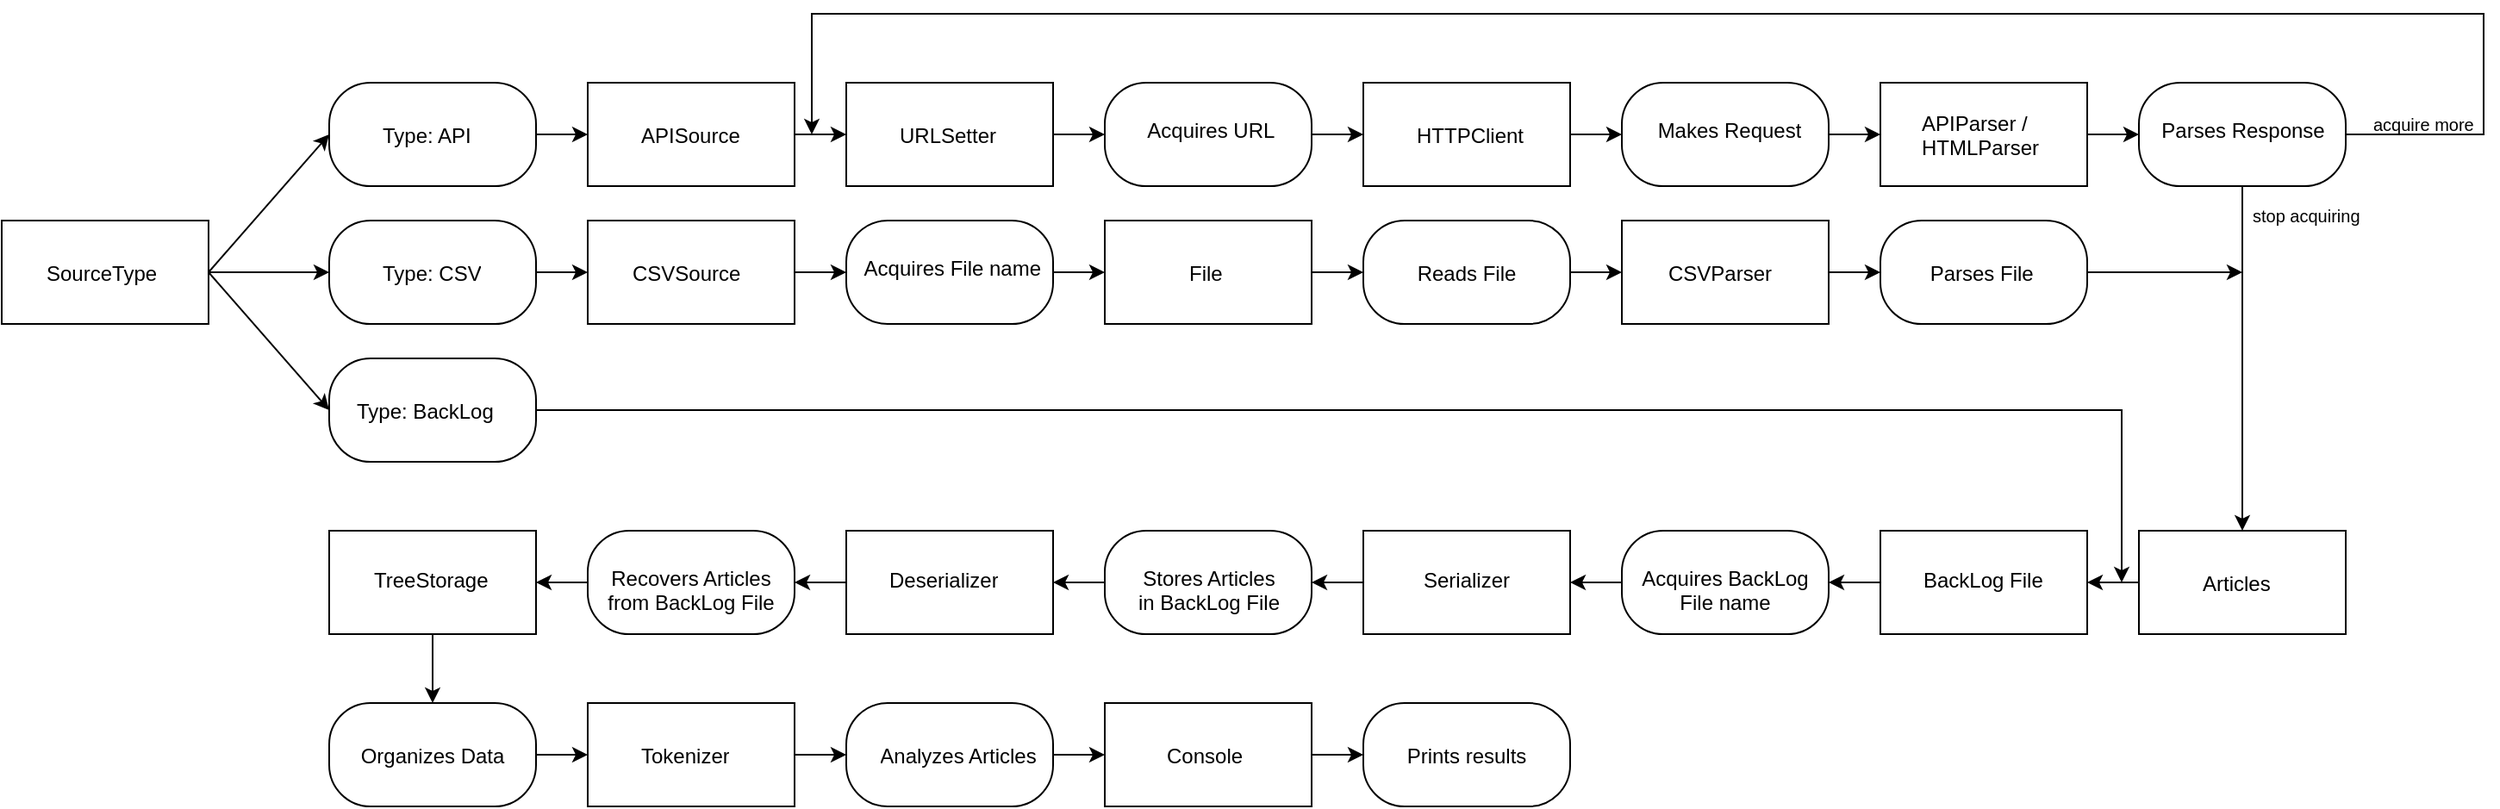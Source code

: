<mxfile version="21.2.8" type="device">
  <diagram name="Page-1" id="Ke4Bmy3Drvv32NOykyBG">
    <mxGraphModel dx="1434" dy="891" grid="1" gridSize="10" guides="1" tooltips="1" connect="1" arrows="1" fold="1" page="1" pageScale="1" pageWidth="827" pageHeight="1169" math="0" shadow="0">
      <root>
        <mxCell id="0" />
        <mxCell id="1" parent="0" />
        <mxCell id="V7kuafl9VJ6zE2ixLc0u-10" value="" style="group" parent="1" vertex="1" connectable="0">
          <mxGeometry x="40" y="160" width="120" height="60" as="geometry" />
        </mxCell>
        <mxCell id="V7kuafl9VJ6zE2ixLc0u-11" value="" style="rounded=0;whiteSpace=wrap;html=1;" parent="V7kuafl9VJ6zE2ixLc0u-10" vertex="1">
          <mxGeometry width="120" height="60" as="geometry" />
        </mxCell>
        <mxCell id="V7kuafl9VJ6zE2ixLc0u-12" value="SourceType" style="text;strokeColor=none;fillColor=none;align=left;verticalAlign=top;spacingLeft=4;spacingRight=4;overflow=hidden;rotatable=0;points=[[0,0.5],[1,0.5]];portConstraint=eastwest;whiteSpace=wrap;html=1;" parent="V7kuafl9VJ6zE2ixLc0u-10" vertex="1">
          <mxGeometry x="20" y="17" width="80" height="26" as="geometry" />
        </mxCell>
        <mxCell id="V7kuafl9VJ6zE2ixLc0u-13" value="" style="group" parent="1" vertex="1" connectable="0">
          <mxGeometry x="230" y="240" width="120" height="60" as="geometry" />
        </mxCell>
        <mxCell id="V7kuafl9VJ6zE2ixLc0u-14" value="" style="rounded=1;whiteSpace=wrap;html=1;arcSize=40;absoluteArcSize=0;" parent="V7kuafl9VJ6zE2ixLc0u-13" vertex="1">
          <mxGeometry width="120" height="60" as="geometry" />
        </mxCell>
        <mxCell id="V7kuafl9VJ6zE2ixLc0u-15" value="Type: BackLog" style="text;strokeColor=none;fillColor=none;align=left;verticalAlign=top;spacingLeft=4;spacingRight=4;overflow=hidden;rotatable=0;points=[[0,0.5],[1,0.5]];portConstraint=eastwest;whiteSpace=wrap;html=1;" parent="V7kuafl9VJ6zE2ixLc0u-13" vertex="1">
          <mxGeometry x="10" y="17" width="100" height="33" as="geometry" />
        </mxCell>
        <mxCell id="V7kuafl9VJ6zE2ixLc0u-16" value="" style="group" parent="1" vertex="1" connectable="0">
          <mxGeometry x="230" y="160" width="120" height="60" as="geometry" />
        </mxCell>
        <mxCell id="V7kuafl9VJ6zE2ixLc0u-17" value="" style="rounded=1;whiteSpace=wrap;html=1;arcSize=40;absoluteArcSize=0;" parent="V7kuafl9VJ6zE2ixLc0u-16" vertex="1">
          <mxGeometry width="120" height="60" as="geometry" />
        </mxCell>
        <mxCell id="V7kuafl9VJ6zE2ixLc0u-18" value="Type: CSV" style="text;strokeColor=none;fillColor=none;align=left;verticalAlign=top;spacingLeft=4;spacingRight=4;overflow=hidden;rotatable=0;points=[[0,0.5],[1,0.5]];portConstraint=eastwest;whiteSpace=wrap;html=1;" parent="V7kuafl9VJ6zE2ixLc0u-16" vertex="1">
          <mxGeometry x="25" y="17" width="70" height="26" as="geometry" />
        </mxCell>
        <mxCell id="V7kuafl9VJ6zE2ixLc0u-19" value="" style="group" parent="1" vertex="1" connectable="0">
          <mxGeometry x="230" y="80" width="120" height="60" as="geometry" />
        </mxCell>
        <mxCell id="V7kuafl9VJ6zE2ixLc0u-20" value="" style="rounded=1;whiteSpace=wrap;html=1;arcSize=40;absoluteArcSize=0;" parent="V7kuafl9VJ6zE2ixLc0u-19" vertex="1">
          <mxGeometry width="120" height="60" as="geometry" />
        </mxCell>
        <mxCell id="V7kuafl9VJ6zE2ixLc0u-21" value="Type: API" style="text;strokeColor=none;fillColor=none;align=left;verticalAlign=top;spacingLeft=4;spacingRight=4;overflow=hidden;rotatable=0;points=[[0,0.5],[1,0.5]];portConstraint=eastwest;whiteSpace=wrap;html=1;" parent="V7kuafl9VJ6zE2ixLc0u-19" vertex="1">
          <mxGeometry x="25" y="17" width="70" height="26" as="geometry" />
        </mxCell>
        <mxCell id="V7kuafl9VJ6zE2ixLc0u-22" value="" style="endArrow=classic;html=1;rounded=0;exitX=1;exitY=0.5;exitDx=0;exitDy=0;entryX=0;entryY=0.5;entryDx=0;entryDy=0;" parent="1" source="V7kuafl9VJ6zE2ixLc0u-11" target="V7kuafl9VJ6zE2ixLc0u-20" edge="1">
          <mxGeometry width="50" height="50" relative="1" as="geometry">
            <mxPoint x="390" y="160" as="sourcePoint" />
            <mxPoint x="440" y="110" as="targetPoint" />
          </mxGeometry>
        </mxCell>
        <mxCell id="V7kuafl9VJ6zE2ixLc0u-23" value="" style="endArrow=classic;html=1;rounded=0;exitX=1;exitY=0.5;exitDx=0;exitDy=0;entryX=0;entryY=0.5;entryDx=0;entryDy=0;" parent="1" source="V7kuafl9VJ6zE2ixLc0u-11" target="V7kuafl9VJ6zE2ixLc0u-17" edge="1">
          <mxGeometry width="50" height="50" relative="1" as="geometry">
            <mxPoint x="170" y="200" as="sourcePoint" />
            <mxPoint x="240" y="120" as="targetPoint" />
          </mxGeometry>
        </mxCell>
        <mxCell id="V7kuafl9VJ6zE2ixLc0u-24" value="" style="endArrow=classic;html=1;rounded=0;exitX=1;exitY=0.5;exitDx=0;exitDy=0;entryX=0;entryY=0.5;entryDx=0;entryDy=0;" parent="1" source="V7kuafl9VJ6zE2ixLc0u-11" target="V7kuafl9VJ6zE2ixLc0u-14" edge="1">
          <mxGeometry width="50" height="50" relative="1" as="geometry">
            <mxPoint x="180" y="210" as="sourcePoint" />
            <mxPoint x="250" y="130" as="targetPoint" />
          </mxGeometry>
        </mxCell>
        <mxCell id="V7kuafl9VJ6zE2ixLc0u-26" value="" style="group" parent="1" vertex="1" connectable="0">
          <mxGeometry x="380" y="160" width="120" height="60" as="geometry" />
        </mxCell>
        <mxCell id="V7kuafl9VJ6zE2ixLc0u-27" value="" style="rounded=0;whiteSpace=wrap;html=1;" parent="V7kuafl9VJ6zE2ixLc0u-26" vertex="1">
          <mxGeometry width="120" height="60" as="geometry" />
        </mxCell>
        <mxCell id="V7kuafl9VJ6zE2ixLc0u-28" value="CSVSource" style="text;strokeColor=none;fillColor=none;align=left;verticalAlign=top;spacingLeft=4;spacingRight=4;overflow=hidden;rotatable=0;points=[[0,0.5],[1,0.5]];portConstraint=eastwest;whiteSpace=wrap;html=1;" parent="V7kuafl9VJ6zE2ixLc0u-26" vertex="1">
          <mxGeometry x="20" y="17" width="80" height="26" as="geometry" />
        </mxCell>
        <mxCell id="V7kuafl9VJ6zE2ixLc0u-29" value="" style="endArrow=classic;html=1;rounded=0;exitX=1;exitY=0.5;exitDx=0;exitDy=0;entryX=0;entryY=0.5;entryDx=0;entryDy=0;" parent="1" source="V7kuafl9VJ6zE2ixLc0u-17" target="V7kuafl9VJ6zE2ixLc0u-27" edge="1">
          <mxGeometry width="50" height="50" relative="1" as="geometry">
            <mxPoint x="360" y="189.63" as="sourcePoint" />
            <mxPoint x="430" y="189.63" as="targetPoint" />
          </mxGeometry>
        </mxCell>
        <mxCell id="V7kuafl9VJ6zE2ixLc0u-30" value="" style="group" parent="1" vertex="1" connectable="0">
          <mxGeometry x="530" y="160" width="130" height="60" as="geometry" />
        </mxCell>
        <mxCell id="V7kuafl9VJ6zE2ixLc0u-31" value="" style="rounded=1;whiteSpace=wrap;html=1;arcSize=40;absoluteArcSize=0;" parent="V7kuafl9VJ6zE2ixLc0u-30" vertex="1">
          <mxGeometry width="120" height="60" as="geometry" />
        </mxCell>
        <mxCell id="V7kuafl9VJ6zE2ixLc0u-32" value="&amp;nbsp;Acquires File name" style="text;strokeColor=none;fillColor=none;align=center;verticalAlign=top;spacingLeft=4;spacingRight=4;overflow=hidden;rotatable=0;points=[[0,0.5],[1,0.5]];portConstraint=eastwest;whiteSpace=wrap;html=1;" parent="V7kuafl9VJ6zE2ixLc0u-30" vertex="1">
          <mxGeometry y="13.5" width="120" height="33" as="geometry" />
        </mxCell>
        <mxCell id="V7kuafl9VJ6zE2ixLc0u-33" value="" style="endArrow=classic;html=1;rounded=0;entryX=0;entryY=0.5;entryDx=0;entryDy=0;exitX=1;exitY=0.5;exitDx=0;exitDy=0;" parent="1" source="V7kuafl9VJ6zE2ixLc0u-27" target="V7kuafl9VJ6zE2ixLc0u-31" edge="1">
          <mxGeometry width="50" height="50" relative="1" as="geometry">
            <mxPoint x="506" y="200" as="sourcePoint" />
            <mxPoint x="526" y="190" as="targetPoint" />
          </mxGeometry>
        </mxCell>
        <mxCell id="V7kuafl9VJ6zE2ixLc0u-34" value="" style="group" parent="1" vertex="1" connectable="0">
          <mxGeometry x="830" y="160" width="130" height="60" as="geometry" />
        </mxCell>
        <mxCell id="V7kuafl9VJ6zE2ixLc0u-35" value="" style="rounded=1;whiteSpace=wrap;html=1;arcSize=40;absoluteArcSize=0;" parent="V7kuafl9VJ6zE2ixLc0u-34" vertex="1">
          <mxGeometry width="120" height="60" as="geometry" />
        </mxCell>
        <mxCell id="V7kuafl9VJ6zE2ixLc0u-36" value="Reads File" style="text;strokeColor=none;fillColor=none;align=center;verticalAlign=top;spacingLeft=4;spacingRight=4;overflow=hidden;rotatable=0;points=[[0,0.5],[1,0.5]];portConstraint=eastwest;whiteSpace=wrap;html=1;" parent="V7kuafl9VJ6zE2ixLc0u-34" vertex="1">
          <mxGeometry x="25" y="16.75" width="70" height="26.5" as="geometry" />
        </mxCell>
        <mxCell id="V7kuafl9VJ6zE2ixLc0u-37" value="" style="endArrow=classic;html=1;rounded=0;entryX=0;entryY=0.5;entryDx=0;entryDy=0;exitX=1;exitY=0.5;exitDx=0;exitDy=0;" parent="1" source="V7kuafl9VJ6zE2ixLc0u-39" target="V7kuafl9VJ6zE2ixLc0u-35" edge="1">
          <mxGeometry width="50" height="50" relative="1" as="geometry">
            <mxPoint x="790" y="200" as="sourcePoint" />
            <mxPoint x="706" y="190" as="targetPoint" />
          </mxGeometry>
        </mxCell>
        <mxCell id="V7kuafl9VJ6zE2ixLc0u-38" value="" style="group" parent="1" vertex="1" connectable="0">
          <mxGeometry x="680" y="160" width="120" height="60" as="geometry" />
        </mxCell>
        <mxCell id="V7kuafl9VJ6zE2ixLc0u-39" value="" style="rounded=0;whiteSpace=wrap;html=1;" parent="V7kuafl9VJ6zE2ixLc0u-38" vertex="1">
          <mxGeometry width="120" height="60" as="geometry" />
        </mxCell>
        <mxCell id="V7kuafl9VJ6zE2ixLc0u-40" value="File" style="text;strokeColor=none;fillColor=none;align=left;verticalAlign=top;spacingLeft=4;spacingRight=4;overflow=hidden;rotatable=0;points=[[0,0.5],[1,0.5]];portConstraint=eastwest;whiteSpace=wrap;html=1;" parent="V7kuafl9VJ6zE2ixLc0u-38" vertex="1">
          <mxGeometry x="42.5" y="17" width="35" height="26" as="geometry" />
        </mxCell>
        <mxCell id="V7kuafl9VJ6zE2ixLc0u-41" value="" style="endArrow=classic;html=1;rounded=0;entryX=0;entryY=0.5;entryDx=0;entryDy=0;exitX=1;exitY=0.5;exitDx=0;exitDy=0;" parent="1" source="V7kuafl9VJ6zE2ixLc0u-32" target="V7kuafl9VJ6zE2ixLc0u-39" edge="1">
          <mxGeometry width="50" height="50" relative="1" as="geometry">
            <mxPoint x="646" y="200" as="sourcePoint" />
            <mxPoint x="696" y="189.63" as="targetPoint" />
          </mxGeometry>
        </mxCell>
        <mxCell id="V7kuafl9VJ6zE2ixLc0u-42" value="" style="group" parent="1" vertex="1" connectable="0">
          <mxGeometry x="380" y="80" width="120" height="60" as="geometry" />
        </mxCell>
        <mxCell id="V7kuafl9VJ6zE2ixLc0u-43" value="" style="rounded=0;whiteSpace=wrap;html=1;" parent="V7kuafl9VJ6zE2ixLc0u-42" vertex="1">
          <mxGeometry width="120" height="60" as="geometry" />
        </mxCell>
        <mxCell id="V7kuafl9VJ6zE2ixLc0u-44" value="APISource" style="text;strokeColor=none;fillColor=none;align=left;verticalAlign=top;spacingLeft=4;spacingRight=4;overflow=hidden;rotatable=0;points=[[0,0.5],[1,0.5]];portConstraint=eastwest;whiteSpace=wrap;html=1;" parent="V7kuafl9VJ6zE2ixLc0u-42" vertex="1">
          <mxGeometry x="25" y="17" width="70" height="26" as="geometry" />
        </mxCell>
        <mxCell id="V7kuafl9VJ6zE2ixLc0u-45" value="" style="endArrow=classic;html=1;rounded=0;entryX=0;entryY=0.5;entryDx=0;entryDy=0;exitX=1;exitY=0.5;exitDx=0;exitDy=0;" parent="1" source="V7kuafl9VJ6zE2ixLc0u-20" target="V7kuafl9VJ6zE2ixLc0u-43" edge="1">
          <mxGeometry width="50" height="50" relative="1" as="geometry">
            <mxPoint x="360" y="110" as="sourcePoint" />
            <mxPoint x="430" y="109.63" as="targetPoint" />
          </mxGeometry>
        </mxCell>
        <mxCell id="V7kuafl9VJ6zE2ixLc0u-46" value="" style="group" parent="1" vertex="1" connectable="0">
          <mxGeometry x="1280" y="340" width="120" height="60" as="geometry" />
        </mxCell>
        <mxCell id="V7kuafl9VJ6zE2ixLc0u-47" value="" style="rounded=0;whiteSpace=wrap;html=1;" parent="V7kuafl9VJ6zE2ixLc0u-46" vertex="1">
          <mxGeometry width="120" height="60" as="geometry" />
        </mxCell>
        <mxCell id="V7kuafl9VJ6zE2ixLc0u-48" value="Articles" style="text;strokeColor=none;fillColor=none;align=left;verticalAlign=top;spacingLeft=4;spacingRight=4;overflow=hidden;rotatable=0;points=[[0,0.5],[1,0.5]];portConstraint=eastwest;whiteSpace=wrap;html=1;" parent="V7kuafl9VJ6zE2ixLc0u-46" vertex="1">
          <mxGeometry x="31.25" y="17" width="57.5" height="26" as="geometry" />
        </mxCell>
        <mxCell id="V7kuafl9VJ6zE2ixLc0u-49" value="" style="endArrow=classic;html=1;rounded=0;exitX=1;exitY=0.5;exitDx=0;exitDy=0;" parent="1" source="V7kuafl9VJ6zE2ixLc0u-55" edge="1">
          <mxGeometry width="50" height="50" relative="1" as="geometry">
            <mxPoint x="1260" y="200" as="sourcePoint" />
            <mxPoint x="1340" y="190" as="targetPoint" />
          </mxGeometry>
        </mxCell>
        <mxCell id="V7kuafl9VJ6zE2ixLc0u-50" value="" style="group" parent="1" vertex="1" connectable="0">
          <mxGeometry x="980" y="160" width="120" height="60" as="geometry" />
        </mxCell>
        <mxCell id="V7kuafl9VJ6zE2ixLc0u-51" value="" style="rounded=0;whiteSpace=wrap;html=1;" parent="V7kuafl9VJ6zE2ixLc0u-50" vertex="1">
          <mxGeometry width="120" height="60" as="geometry" />
        </mxCell>
        <mxCell id="V7kuafl9VJ6zE2ixLc0u-52" value="CSVParser" style="text;strokeColor=none;fillColor=none;align=left;verticalAlign=top;spacingLeft=4;spacingRight=4;overflow=hidden;rotatable=0;points=[[0,0.5],[1,0.5]];portConstraint=eastwest;whiteSpace=wrap;html=1;" parent="V7kuafl9VJ6zE2ixLc0u-50" vertex="1">
          <mxGeometry x="20.63" y="17" width="78.75" height="26" as="geometry" />
        </mxCell>
        <mxCell id="V7kuafl9VJ6zE2ixLc0u-53" value="" style="endArrow=classic;html=1;rounded=0;entryX=0;entryY=0.5;entryDx=0;entryDy=0;exitX=1;exitY=0.5;exitDx=0;exitDy=0;" parent="1" source="V7kuafl9VJ6zE2ixLc0u-35" target="V7kuafl9VJ6zE2ixLc0u-51" edge="1">
          <mxGeometry width="50" height="50" relative="1" as="geometry">
            <mxPoint x="1110" y="190" as="sourcePoint" />
            <mxPoint x="1150" y="189.63" as="targetPoint" />
            <Array as="points" />
          </mxGeometry>
        </mxCell>
        <mxCell id="V7kuafl9VJ6zE2ixLc0u-55" value="" style="rounded=1;whiteSpace=wrap;html=1;arcSize=40;absoluteArcSize=0;" parent="1" vertex="1">
          <mxGeometry x="1130" y="160" width="120" height="60" as="geometry" />
        </mxCell>
        <mxCell id="V7kuafl9VJ6zE2ixLc0u-56" value="Parses File&amp;nbsp;" style="text;strokeColor=none;fillColor=none;align=center;verticalAlign=top;spacingLeft=4;spacingRight=4;overflow=hidden;rotatable=0;points=[[0,0.5],[1,0.5]];portConstraint=eastwest;whiteSpace=wrap;html=1;" parent="1" vertex="1">
          <mxGeometry x="1149.5" y="176.75" width="81" height="26.5" as="geometry" />
        </mxCell>
        <mxCell id="V7kuafl9VJ6zE2ixLc0u-57" value="" style="endArrow=classic;html=1;rounded=0;entryX=0;entryY=0.5;entryDx=0;entryDy=0;exitX=1;exitY=0.5;exitDx=0;exitDy=0;" parent="1" source="V7kuafl9VJ6zE2ixLc0u-51" target="V7kuafl9VJ6zE2ixLc0u-55" edge="1">
          <mxGeometry width="50" height="50" relative="1" as="geometry">
            <mxPoint x="1260" y="200" as="sourcePoint" />
            <mxPoint x="1160" y="190" as="targetPoint" />
          </mxGeometry>
        </mxCell>
        <mxCell id="V7kuafl9VJ6zE2ixLc0u-61" value="" style="group" parent="1" vertex="1" connectable="0">
          <mxGeometry x="530" y="80" width="120" height="60" as="geometry" />
        </mxCell>
        <mxCell id="V7kuafl9VJ6zE2ixLc0u-62" value="" style="rounded=0;whiteSpace=wrap;html=1;" parent="V7kuafl9VJ6zE2ixLc0u-61" vertex="1">
          <mxGeometry width="120" height="60" as="geometry" />
        </mxCell>
        <mxCell id="V7kuafl9VJ6zE2ixLc0u-63" value="URLSetter" style="text;strokeColor=none;fillColor=none;align=left;verticalAlign=top;spacingLeft=4;spacingRight=4;overflow=hidden;rotatable=0;points=[[0,0.5],[1,0.5]];portConstraint=eastwest;whiteSpace=wrap;html=1;" parent="V7kuafl9VJ6zE2ixLc0u-61" vertex="1">
          <mxGeometry x="25" y="17" width="70" height="26" as="geometry" />
        </mxCell>
        <mxCell id="V7kuafl9VJ6zE2ixLc0u-64" value="" style="endArrow=classic;html=1;rounded=0;entryX=0;entryY=0.5;entryDx=0;entryDy=0;exitX=1;exitY=0.5;exitDx=0;exitDy=0;" parent="1" source="V7kuafl9VJ6zE2ixLc0u-43" target="V7kuafl9VJ6zE2ixLc0u-62" edge="1">
          <mxGeometry width="50" height="50" relative="1" as="geometry">
            <mxPoint x="510" y="110" as="sourcePoint" />
            <mxPoint x="550" y="109.63" as="targetPoint" />
          </mxGeometry>
        </mxCell>
        <mxCell id="V7kuafl9VJ6zE2ixLc0u-65" value="" style="group" parent="1" vertex="1" connectable="0">
          <mxGeometry x="680" y="80" width="130" height="60" as="geometry" />
        </mxCell>
        <mxCell id="V7kuafl9VJ6zE2ixLc0u-66" value="" style="rounded=1;whiteSpace=wrap;html=1;arcSize=40;absoluteArcSize=0;" parent="V7kuafl9VJ6zE2ixLc0u-65" vertex="1">
          <mxGeometry width="120" height="60" as="geometry" />
        </mxCell>
        <mxCell id="V7kuafl9VJ6zE2ixLc0u-67" value="&amp;nbsp;Acquires URL" style="text;strokeColor=none;fillColor=none;align=center;verticalAlign=top;spacingLeft=4;spacingRight=4;overflow=hidden;rotatable=0;points=[[0,0.5],[1,0.5]];portConstraint=eastwest;whiteSpace=wrap;html=1;" parent="V7kuafl9VJ6zE2ixLc0u-65" vertex="1">
          <mxGeometry x="15" y="13.5" width="90" height="33" as="geometry" />
        </mxCell>
        <mxCell id="V7kuafl9VJ6zE2ixLc0u-68" value="" style="endArrow=classic;html=1;rounded=0;entryX=0;entryY=0.5;entryDx=0;entryDy=0;exitX=1;exitY=0.5;exitDx=0;exitDy=0;" parent="1" source="V7kuafl9VJ6zE2ixLc0u-62" target="V7kuafl9VJ6zE2ixLc0u-66" edge="1">
          <mxGeometry width="50" height="50" relative="1" as="geometry">
            <mxPoint x="650" y="100" as="sourcePoint" />
            <mxPoint x="666" y="110" as="targetPoint" />
          </mxGeometry>
        </mxCell>
        <mxCell id="V7kuafl9VJ6zE2ixLc0u-73" value="" style="group" parent="1" vertex="1" connectable="0">
          <mxGeometry x="830" y="80" width="120" height="60" as="geometry" />
        </mxCell>
        <mxCell id="V7kuafl9VJ6zE2ixLc0u-74" value="" style="rounded=0;whiteSpace=wrap;html=1;" parent="V7kuafl9VJ6zE2ixLc0u-73" vertex="1">
          <mxGeometry width="120" height="60" as="geometry" />
        </mxCell>
        <mxCell id="V7kuafl9VJ6zE2ixLc0u-75" value="HTTPClient" style="text;strokeColor=none;fillColor=none;align=left;verticalAlign=top;spacingLeft=4;spacingRight=4;overflow=hidden;rotatable=0;points=[[0,0.5],[1,0.5]];portConstraint=eastwest;whiteSpace=wrap;html=1;" parent="V7kuafl9VJ6zE2ixLc0u-73" vertex="1">
          <mxGeometry x="25" y="17" width="75" height="26" as="geometry" />
        </mxCell>
        <mxCell id="V7kuafl9VJ6zE2ixLc0u-76" value="" style="endArrow=classic;html=1;rounded=0;entryX=0;entryY=0.5;entryDx=0;entryDy=0;exitX=1;exitY=0.5;exitDx=0;exitDy=0;" parent="1" source="V7kuafl9VJ6zE2ixLc0u-66" target="V7kuafl9VJ6zE2ixLc0u-74" edge="1">
          <mxGeometry width="50" height="50" relative="1" as="geometry">
            <mxPoint x="800" y="110" as="sourcePoint" />
            <mxPoint x="850" y="109.63" as="targetPoint" />
          </mxGeometry>
        </mxCell>
        <mxCell id="V7kuafl9VJ6zE2ixLc0u-77" value="" style="group" parent="1" vertex="1" connectable="0">
          <mxGeometry x="980" y="80" width="130" height="60" as="geometry" />
        </mxCell>
        <mxCell id="V7kuafl9VJ6zE2ixLc0u-78" value="" style="rounded=1;whiteSpace=wrap;html=1;arcSize=40;absoluteArcSize=0;" parent="V7kuafl9VJ6zE2ixLc0u-77" vertex="1">
          <mxGeometry width="120" height="60" as="geometry" />
        </mxCell>
        <mxCell id="V7kuafl9VJ6zE2ixLc0u-79" value="Makes Request" style="text;strokeColor=none;fillColor=none;align=center;verticalAlign=top;spacingLeft=4;spacingRight=4;overflow=hidden;rotatable=0;points=[[0,0.5],[1,0.5]];portConstraint=eastwest;whiteSpace=wrap;html=1;" parent="V7kuafl9VJ6zE2ixLc0u-77" vertex="1">
          <mxGeometry x="15" y="13.5" width="95" height="33" as="geometry" />
        </mxCell>
        <mxCell id="V7kuafl9VJ6zE2ixLc0u-80" value="" style="endArrow=classic;html=1;rounded=0;entryX=0;entryY=0.5;entryDx=0;entryDy=0;exitX=1;exitY=0.5;exitDx=0;exitDy=0;" parent="1" source="V7kuafl9VJ6zE2ixLc0u-74" target="V7kuafl9VJ6zE2ixLc0u-78" edge="1">
          <mxGeometry width="50" height="50" relative="1" as="geometry">
            <mxPoint x="960" y="100" as="sourcePoint" />
            <mxPoint x="976" y="110" as="targetPoint" />
          </mxGeometry>
        </mxCell>
        <mxCell id="V7kuafl9VJ6zE2ixLc0u-81" value="" style="group" parent="1" vertex="1" connectable="0">
          <mxGeometry x="1130" y="80" width="120" height="60" as="geometry" />
        </mxCell>
        <mxCell id="V7kuafl9VJ6zE2ixLc0u-82" value="" style="rounded=0;whiteSpace=wrap;html=1;" parent="V7kuafl9VJ6zE2ixLc0u-81" vertex="1">
          <mxGeometry width="120" height="60" as="geometry" />
        </mxCell>
        <mxCell id="V7kuafl9VJ6zE2ixLc0u-83" value="APIParser /&lt;br&gt;HTMLParser" style="text;strokeColor=none;fillColor=none;align=left;verticalAlign=top;spacingLeft=4;spacingRight=4;overflow=hidden;rotatable=0;points=[[0,0.5],[1,0.5]];portConstraint=eastwest;whiteSpace=wrap;html=1;" parent="V7kuafl9VJ6zE2ixLc0u-81" vertex="1">
          <mxGeometry x="17.5" y="10" width="85" height="40" as="geometry" />
        </mxCell>
        <mxCell id="V7kuafl9VJ6zE2ixLc0u-84" value="" style="endArrow=classic;html=1;rounded=0;entryX=0;entryY=0.5;entryDx=0;entryDy=0;exitX=1;exitY=0.5;exitDx=0;exitDy=0;" parent="1" source="V7kuafl9VJ6zE2ixLc0u-78" target="V7kuafl9VJ6zE2ixLc0u-82" edge="1">
          <mxGeometry width="50" height="50" relative="1" as="geometry">
            <mxPoint x="1110" y="110" as="sourcePoint" />
            <mxPoint x="1160" y="109.63" as="targetPoint" />
          </mxGeometry>
        </mxCell>
        <mxCell id="V7kuafl9VJ6zE2ixLc0u-85" value="" style="group" parent="1" vertex="1" connectable="0">
          <mxGeometry x="1280" y="80" width="130" height="60" as="geometry" />
        </mxCell>
        <mxCell id="V7kuafl9VJ6zE2ixLc0u-86" value="" style="rounded=1;whiteSpace=wrap;html=1;arcSize=40;absoluteArcSize=0;" parent="V7kuafl9VJ6zE2ixLc0u-85" vertex="1">
          <mxGeometry width="120" height="60" as="geometry" />
        </mxCell>
        <mxCell id="V7kuafl9VJ6zE2ixLc0u-87" value="Parses Response" style="text;strokeColor=none;fillColor=none;align=center;verticalAlign=top;spacingLeft=4;spacingRight=4;overflow=hidden;rotatable=0;points=[[0,0.5],[1,0.5]];portConstraint=eastwest;whiteSpace=wrap;html=1;" parent="V7kuafl9VJ6zE2ixLc0u-85" vertex="1">
          <mxGeometry x="3.75" y="13.5" width="112.5" height="33" as="geometry" />
        </mxCell>
        <mxCell id="V7kuafl9VJ6zE2ixLc0u-88" value="" style="endArrow=classic;html=1;rounded=0;entryX=0;entryY=0.5;entryDx=0;entryDy=0;exitX=1;exitY=0.5;exitDx=0;exitDy=0;" parent="1" source="V7kuafl9VJ6zE2ixLc0u-82" target="V7kuafl9VJ6zE2ixLc0u-86" edge="1">
          <mxGeometry width="50" height="50" relative="1" as="geometry">
            <mxPoint x="1270" y="100" as="sourcePoint" />
            <mxPoint x="1286" y="110" as="targetPoint" />
          </mxGeometry>
        </mxCell>
        <mxCell id="V7kuafl9VJ6zE2ixLc0u-90" value="" style="endArrow=classic;html=1;rounded=0;entryX=0.5;entryY=0;entryDx=0;entryDy=0;exitX=0.5;exitY=1;exitDx=0;exitDy=0;" parent="1" source="V7kuafl9VJ6zE2ixLc0u-86" target="V7kuafl9VJ6zE2ixLc0u-47" edge="1">
          <mxGeometry width="50" height="50" relative="1" as="geometry">
            <mxPoint x="1260" y="120" as="sourcePoint" />
            <mxPoint x="1290" y="120" as="targetPoint" />
          </mxGeometry>
        </mxCell>
        <mxCell id="V7kuafl9VJ6zE2ixLc0u-95" value="" style="endArrow=classic;html=1;rounded=0;exitX=0;exitY=0.5;exitDx=0;exitDy=0;entryX=1;entryY=0.5;entryDx=0;entryDy=0;" parent="1" source="V7kuafl9VJ6zE2ixLc0u-47" target="V7kuafl9VJ6zE2ixLc0u-109" edge="1">
          <mxGeometry width="50" height="50" relative="1" as="geometry">
            <mxPoint x="1040" y="190" as="sourcePoint" />
            <mxPoint x="1260" y="370" as="targetPoint" />
            <Array as="points" />
          </mxGeometry>
        </mxCell>
        <mxCell id="V7kuafl9VJ6zE2ixLc0u-96" value="" style="endArrow=classic;html=1;rounded=0;" parent="1" edge="1">
          <mxGeometry width="50" height="50" relative="1" as="geometry">
            <mxPoint x="1400" y="110" as="sourcePoint" />
            <mxPoint x="510" y="110" as="targetPoint" />
            <Array as="points">
              <mxPoint x="1480" y="110" />
              <mxPoint x="1480" y="80" />
              <mxPoint x="1480" y="40" />
              <mxPoint x="950" y="40" />
              <mxPoint x="510" y="40" />
            </Array>
          </mxGeometry>
        </mxCell>
        <mxCell id="V7kuafl9VJ6zE2ixLc0u-97" value="&lt;font style=&quot;font-size: 10px;&quot;&gt;acquire more&lt;/font&gt;" style="text;strokeColor=none;fillColor=none;align=left;verticalAlign=top;spacingLeft=4;spacingRight=4;overflow=hidden;rotatable=0;points=[[0,0.5],[1,0.5]];portConstraint=eastwest;whiteSpace=wrap;html=1;" parent="1" vertex="1">
          <mxGeometry x="1410" y="90" width="70" height="30" as="geometry" />
        </mxCell>
        <mxCell id="V7kuafl9VJ6zE2ixLc0u-98" value="&lt;font style=&quot;font-size: 10px;&quot;&gt;stop acquiring&lt;/font&gt;" style="text;strokeColor=none;fillColor=none;align=left;verticalAlign=top;spacingLeft=4;spacingRight=4;overflow=hidden;rotatable=0;points=[[0,0.5],[1,0.5]];portConstraint=eastwest;whiteSpace=wrap;html=1;" parent="1" vertex="1">
          <mxGeometry x="1340" y="142.75" width="75" height="34" as="geometry" />
        </mxCell>
        <mxCell id="V7kuafl9VJ6zE2ixLc0u-99" value="" style="group" parent="1" vertex="1" connectable="0">
          <mxGeometry x="830" y="340" width="120" height="60" as="geometry" />
        </mxCell>
        <mxCell id="V7kuafl9VJ6zE2ixLc0u-100" value="" style="rounded=0;whiteSpace=wrap;html=1;" parent="V7kuafl9VJ6zE2ixLc0u-99" vertex="1">
          <mxGeometry width="120" height="60" as="geometry" />
        </mxCell>
        <mxCell id="V7kuafl9VJ6zE2ixLc0u-101" value="Serializer" style="text;strokeColor=none;fillColor=none;align=left;verticalAlign=top;spacingLeft=4;spacingRight=4;overflow=hidden;rotatable=0;points=[[0,0.5],[1,0.5]];portConstraint=eastwest;whiteSpace=wrap;html=1;" parent="V7kuafl9VJ6zE2ixLc0u-99" vertex="1">
          <mxGeometry x="28.75" y="15" width="62.5" height="30" as="geometry" />
        </mxCell>
        <mxCell id="V7kuafl9VJ6zE2ixLc0u-102" value="" style="rounded=1;whiteSpace=wrap;html=1;arcSize=40;absoluteArcSize=0;" parent="1" vertex="1">
          <mxGeometry x="680" y="340" width="120" height="60" as="geometry" />
        </mxCell>
        <mxCell id="V7kuafl9VJ6zE2ixLc0u-103" value="Stores Articles in BackLog File" style="text;strokeColor=none;fillColor=none;align=center;verticalAlign=top;spacingLeft=4;spacingRight=4;overflow=hidden;rotatable=0;points=[[0,0.5],[1,0.5]];portConstraint=eastwest;whiteSpace=wrap;html=1;" parent="1" vertex="1">
          <mxGeometry x="692.5" y="353.5" width="95" height="33" as="geometry" />
        </mxCell>
        <mxCell id="V7kuafl9VJ6zE2ixLc0u-104" value="" style="endArrow=classic;html=1;rounded=0;entryX=1;entryY=0.5;entryDx=0;entryDy=0;exitX=0;exitY=0.5;exitDx=0;exitDy=0;" parent="1" source="V7kuafl9VJ6zE2ixLc0u-100" target="V7kuafl9VJ6zE2ixLc0u-102" edge="1">
          <mxGeometry width="50" height="50" relative="1" as="geometry">
            <mxPoint x="540" y="370" as="sourcePoint" />
            <mxPoint x="566" y="370" as="targetPoint" />
          </mxGeometry>
        </mxCell>
        <mxCell id="V7kuafl9VJ6zE2ixLc0u-105" value="" style="rounded=1;whiteSpace=wrap;html=1;arcSize=40;absoluteArcSize=0;" parent="1" vertex="1">
          <mxGeometry x="980" y="340" width="120" height="60" as="geometry" />
        </mxCell>
        <mxCell id="V7kuafl9VJ6zE2ixLc0u-106" value="Acquires BackLog File name" style="text;strokeColor=none;fillColor=none;align=center;verticalAlign=top;spacingLeft=4;spacingRight=4;overflow=hidden;rotatable=0;points=[[0,0.5],[1,0.5]];portConstraint=eastwest;whiteSpace=wrap;html=1;" parent="1" vertex="1">
          <mxGeometry x="986.25" y="353.5" width="107.5" height="33" as="geometry" />
        </mxCell>
        <mxCell id="V7kuafl9VJ6zE2ixLc0u-108" value="" style="group" parent="1" vertex="1" connectable="0">
          <mxGeometry x="1130" y="340" width="120" height="60" as="geometry" />
        </mxCell>
        <mxCell id="V7kuafl9VJ6zE2ixLc0u-109" value="" style="rounded=0;whiteSpace=wrap;html=1;" parent="V7kuafl9VJ6zE2ixLc0u-108" vertex="1">
          <mxGeometry width="120" height="60" as="geometry" />
        </mxCell>
        <mxCell id="V7kuafl9VJ6zE2ixLc0u-110" value="BackLog File" style="text;strokeColor=none;fillColor=none;align=left;verticalAlign=top;spacingLeft=4;spacingRight=4;overflow=hidden;rotatable=0;points=[[0,0.5],[1,0.5]];portConstraint=eastwest;whiteSpace=wrap;html=1;" parent="V7kuafl9VJ6zE2ixLc0u-108" vertex="1">
          <mxGeometry x="19.38" y="15" width="81.25" height="30" as="geometry" />
        </mxCell>
        <mxCell id="V7kuafl9VJ6zE2ixLc0u-111" value="" style="endArrow=classic;html=1;rounded=0;exitX=0;exitY=0.5;exitDx=0;exitDy=0;entryX=1;entryY=0.5;entryDx=0;entryDy=0;" parent="1" source="V7kuafl9VJ6zE2ixLc0u-109" target="V7kuafl9VJ6zE2ixLc0u-105" edge="1">
          <mxGeometry width="50" height="50" relative="1" as="geometry">
            <mxPoint x="950" y="370" as="sourcePoint" />
            <mxPoint x="1110" y="370" as="targetPoint" />
          </mxGeometry>
        </mxCell>
        <mxCell id="V7kuafl9VJ6zE2ixLc0u-112" value="" style="endArrow=classic;html=1;rounded=0;exitX=0;exitY=0.5;exitDx=0;exitDy=0;entryX=1;entryY=0.5;entryDx=0;entryDy=0;" parent="1" source="V7kuafl9VJ6zE2ixLc0u-105" target="V7kuafl9VJ6zE2ixLc0u-100" edge="1">
          <mxGeometry width="50" height="50" relative="1" as="geometry">
            <mxPoint x="970" y="369.63" as="sourcePoint" />
            <mxPoint x="960" y="370" as="targetPoint" />
          </mxGeometry>
        </mxCell>
        <mxCell id="V7kuafl9VJ6zE2ixLc0u-113" value="" style="group" parent="1" vertex="1" connectable="0">
          <mxGeometry x="530" y="340" width="120" height="60" as="geometry" />
        </mxCell>
        <mxCell id="V7kuafl9VJ6zE2ixLc0u-114" value="" style="rounded=0;whiteSpace=wrap;html=1;" parent="V7kuafl9VJ6zE2ixLc0u-113" vertex="1">
          <mxGeometry width="120" height="60" as="geometry" />
        </mxCell>
        <mxCell id="V7kuafl9VJ6zE2ixLc0u-115" value="Deserializer" style="text;strokeColor=none;fillColor=none;align=left;verticalAlign=top;spacingLeft=4;spacingRight=4;overflow=hidden;rotatable=0;points=[[0,0.5],[1,0.5]];portConstraint=eastwest;whiteSpace=wrap;html=1;" parent="V7kuafl9VJ6zE2ixLc0u-113" vertex="1">
          <mxGeometry x="19.38" y="15" width="81.25" height="30" as="geometry" />
        </mxCell>
        <mxCell id="V7kuafl9VJ6zE2ixLc0u-116" value="" style="rounded=1;whiteSpace=wrap;html=1;arcSize=40;absoluteArcSize=0;" parent="1" vertex="1">
          <mxGeometry x="380" y="340" width="120" height="60" as="geometry" />
        </mxCell>
        <mxCell id="V7kuafl9VJ6zE2ixLc0u-117" value="Recovers Articles from BackLog File" style="text;strokeColor=none;fillColor=none;align=center;verticalAlign=top;spacingLeft=4;spacingRight=4;overflow=hidden;rotatable=0;points=[[0,0.5],[1,0.5]];portConstraint=eastwest;whiteSpace=wrap;html=1;" parent="1" vertex="1">
          <mxGeometry x="386.25" y="353.5" width="107.5" height="33" as="geometry" />
        </mxCell>
        <mxCell id="V7kuafl9VJ6zE2ixLc0u-118" value="" style="endArrow=classic;html=1;rounded=0;entryX=1;entryY=0.5;entryDx=0;entryDy=0;exitX=0;exitY=0.5;exitDx=0;exitDy=0;" parent="1" source="V7kuafl9VJ6zE2ixLc0u-114" target="V7kuafl9VJ6zE2ixLc0u-116" edge="1">
          <mxGeometry width="50" height="50" relative="1" as="geometry">
            <mxPoint x="240" y="370" as="sourcePoint" />
            <mxPoint x="266" y="370" as="targetPoint" />
          </mxGeometry>
        </mxCell>
        <mxCell id="V7kuafl9VJ6zE2ixLc0u-119" value="" style="endArrow=classic;html=1;rounded=0;entryX=1;entryY=0.5;entryDx=0;entryDy=0;exitX=0;exitY=0.5;exitDx=0;exitDy=0;" parent="1" source="V7kuafl9VJ6zE2ixLc0u-102" target="V7kuafl9VJ6zE2ixLc0u-114" edge="1">
          <mxGeometry width="50" height="50" relative="1" as="geometry">
            <mxPoint x="840" y="380" as="sourcePoint" />
            <mxPoint x="810" y="380" as="targetPoint" />
          </mxGeometry>
        </mxCell>
        <mxCell id="V7kuafl9VJ6zE2ixLc0u-120" value="" style="endArrow=classic;html=1;rounded=0;exitX=1;exitY=0.5;exitDx=0;exitDy=0;" parent="1" source="V7kuafl9VJ6zE2ixLc0u-14" edge="1">
          <mxGeometry width="50" height="50" relative="1" as="geometry">
            <mxPoint x="365" y="269.47" as="sourcePoint" />
            <mxPoint x="1270" y="370" as="targetPoint" />
            <Array as="points">
              <mxPoint x="1270" y="270" />
            </Array>
          </mxGeometry>
        </mxCell>
        <mxCell id="V7kuafl9VJ6zE2ixLc0u-121" value="" style="group" parent="1" vertex="1" connectable="0">
          <mxGeometry x="230" y="340" width="120" height="60" as="geometry" />
        </mxCell>
        <mxCell id="V7kuafl9VJ6zE2ixLc0u-122" value="" style="rounded=0;whiteSpace=wrap;html=1;" parent="V7kuafl9VJ6zE2ixLc0u-121" vertex="1">
          <mxGeometry width="120" height="60" as="geometry" />
        </mxCell>
        <mxCell id="V7kuafl9VJ6zE2ixLc0u-123" value="TreeStorage" style="text;strokeColor=none;fillColor=none;align=left;verticalAlign=top;spacingLeft=4;spacingRight=4;overflow=hidden;rotatable=0;points=[[0,0.5],[1,0.5]];portConstraint=eastwest;whiteSpace=wrap;html=1;" parent="V7kuafl9VJ6zE2ixLc0u-121" vertex="1">
          <mxGeometry x="19.84" y="15" width="80.31" height="30" as="geometry" />
        </mxCell>
        <mxCell id="V7kuafl9VJ6zE2ixLc0u-124" value="" style="endArrow=classic;html=1;rounded=0;entryX=1;entryY=0.5;entryDx=0;entryDy=0;exitX=0;exitY=0.5;exitDx=0;exitDy=0;" parent="1" source="V7kuafl9VJ6zE2ixLc0u-116" target="V7kuafl9VJ6zE2ixLc0u-122" edge="1">
          <mxGeometry width="50" height="50" relative="1" as="geometry">
            <mxPoint x="370" y="370" as="sourcePoint" />
            <mxPoint x="500" y="380" as="targetPoint" />
          </mxGeometry>
        </mxCell>
        <mxCell id="V7kuafl9VJ6zE2ixLc0u-125" value="" style="endArrow=classic;html=1;rounded=0;exitX=0.5;exitY=1;exitDx=0;exitDy=0;entryX=0.5;entryY=0;entryDx=0;entryDy=0;" parent="1" source="V7kuafl9VJ6zE2ixLc0u-122" target="V7kuafl9VJ6zE2ixLc0u-126" edge="1">
          <mxGeometry width="50" height="50" relative="1" as="geometry">
            <mxPoint x="290" y="420" as="sourcePoint" />
            <mxPoint x="290" y="430" as="targetPoint" />
          </mxGeometry>
        </mxCell>
        <mxCell id="V7kuafl9VJ6zE2ixLc0u-126" value="" style="rounded=1;whiteSpace=wrap;html=1;arcSize=40;absoluteArcSize=0;" parent="1" vertex="1">
          <mxGeometry x="230" y="440" width="120" height="60" as="geometry" />
        </mxCell>
        <mxCell id="V7kuafl9VJ6zE2ixLc0u-128" value="" style="group" parent="1" vertex="1" connectable="0">
          <mxGeometry x="380" y="440" width="120" height="60" as="geometry" />
        </mxCell>
        <mxCell id="V7kuafl9VJ6zE2ixLc0u-129" value="" style="rounded=0;whiteSpace=wrap;html=1;" parent="V7kuafl9VJ6zE2ixLc0u-128" vertex="1">
          <mxGeometry width="120" height="60" as="geometry" />
        </mxCell>
        <mxCell id="V7kuafl9VJ6zE2ixLc0u-130" value="Tokenizer" style="text;strokeColor=none;fillColor=none;align=left;verticalAlign=top;spacingLeft=4;spacingRight=4;overflow=hidden;rotatable=0;points=[[0,0.5],[1,0.5]];portConstraint=eastwest;whiteSpace=wrap;html=1;" parent="V7kuafl9VJ6zE2ixLc0u-128" vertex="1">
          <mxGeometry x="25" y="17" width="70" height="26" as="geometry" />
        </mxCell>
        <mxCell id="V7kuafl9VJ6zE2ixLc0u-131" value="" style="endArrow=classic;html=1;rounded=0;exitX=1;exitY=0.5;exitDx=0;exitDy=0;entryX=0;entryY=0.5;entryDx=0;entryDy=0;" parent="1" target="V7kuafl9VJ6zE2ixLc0u-129" edge="1">
          <mxGeometry width="50" height="50" relative="1" as="geometry">
            <mxPoint x="350" y="470" as="sourcePoint" />
            <mxPoint x="430" y="469.63" as="targetPoint" />
          </mxGeometry>
        </mxCell>
        <mxCell id="V7kuafl9VJ6zE2ixLc0u-132" value="" style="rounded=1;whiteSpace=wrap;html=1;arcSize=40;absoluteArcSize=0;" parent="1" vertex="1">
          <mxGeometry x="530" y="440" width="120" height="60" as="geometry" />
        </mxCell>
        <mxCell id="V7kuafl9VJ6zE2ixLc0u-133" value="Organizes Data" style="text;strokeColor=none;fillColor=none;align=center;verticalAlign=top;spacingLeft=4;spacingRight=4;overflow=hidden;rotatable=0;points=[[0,0.5],[1,0.5]];portConstraint=eastwest;whiteSpace=wrap;html=1;" parent="1" vertex="1">
          <mxGeometry x="230" y="456.75" width="120" height="33" as="geometry" />
        </mxCell>
        <mxCell id="V7kuafl9VJ6zE2ixLc0u-134" value="" style="endArrow=classic;html=1;rounded=0;entryX=0;entryY=0.5;entryDx=0;entryDy=0;exitX=1;exitY=0.5;exitDx=0;exitDy=0;" parent="1" source="V7kuafl9VJ6zE2ixLc0u-129" target="V7kuafl9VJ6zE2ixLc0u-132" edge="1">
          <mxGeometry width="50" height="50" relative="1" as="geometry">
            <mxPoint x="506" y="480" as="sourcePoint" />
            <mxPoint x="526" y="470" as="targetPoint" />
          </mxGeometry>
        </mxCell>
        <mxCell id="V7kuafl9VJ6zE2ixLc0u-135" value="" style="group" parent="1" vertex="1" connectable="0">
          <mxGeometry x="680" y="440" width="120" height="60" as="geometry" />
        </mxCell>
        <mxCell id="V7kuafl9VJ6zE2ixLc0u-136" value="" style="rounded=0;whiteSpace=wrap;html=1;" parent="V7kuafl9VJ6zE2ixLc0u-135" vertex="1">
          <mxGeometry width="120" height="60" as="geometry" />
        </mxCell>
        <mxCell id="V7kuafl9VJ6zE2ixLc0u-137" value="Console" style="text;strokeColor=none;fillColor=none;align=left;verticalAlign=top;spacingLeft=4;spacingRight=4;overflow=hidden;rotatable=0;points=[[0,0.5],[1,0.5]];portConstraint=eastwest;whiteSpace=wrap;html=1;" parent="V7kuafl9VJ6zE2ixLc0u-135" vertex="1">
          <mxGeometry x="30" y="17" width="60" height="26" as="geometry" />
        </mxCell>
        <mxCell id="V7kuafl9VJ6zE2ixLc0u-138" value="" style="endArrow=classic;html=1;rounded=0;exitX=1;exitY=0.5;exitDx=0;exitDy=0;entryX=0;entryY=0.5;entryDx=0;entryDy=0;" parent="1" target="V7kuafl9VJ6zE2ixLc0u-136" edge="1">
          <mxGeometry width="50" height="50" relative="1" as="geometry">
            <mxPoint x="650" y="470" as="sourcePoint" />
            <mxPoint x="730" y="469.63" as="targetPoint" />
          </mxGeometry>
        </mxCell>
        <mxCell id="V7kuafl9VJ6zE2ixLc0u-139" value="" style="rounded=1;whiteSpace=wrap;html=1;arcSize=40;absoluteArcSize=0;" parent="1" vertex="1">
          <mxGeometry x="830" y="440" width="120" height="60" as="geometry" />
        </mxCell>
        <mxCell id="V7kuafl9VJ6zE2ixLc0u-140" value="Prints results" style="text;strokeColor=none;fillColor=none;align=center;verticalAlign=top;spacingLeft=4;spacingRight=4;overflow=hidden;rotatable=0;points=[[0,0.5],[1,0.5]];portConstraint=eastwest;whiteSpace=wrap;html=1;" parent="1" vertex="1">
          <mxGeometry x="830" y="456.75" width="120" height="33" as="geometry" />
        </mxCell>
        <mxCell id="V7kuafl9VJ6zE2ixLc0u-141" value="" style="endArrow=classic;html=1;rounded=0;entryX=0;entryY=0.5;entryDx=0;entryDy=0;exitX=1;exitY=0.5;exitDx=0;exitDy=0;" parent="1" source="V7kuafl9VJ6zE2ixLc0u-136" target="V7kuafl9VJ6zE2ixLc0u-139" edge="1">
          <mxGeometry width="50" height="50" relative="1" as="geometry">
            <mxPoint x="806" y="480" as="sourcePoint" />
            <mxPoint x="826" y="470" as="targetPoint" />
          </mxGeometry>
        </mxCell>
        <mxCell id="V7kuafl9VJ6zE2ixLc0u-127" value="Analyzes Articles" style="text;strokeColor=none;fillColor=none;align=center;verticalAlign=top;spacingLeft=4;spacingRight=4;overflow=hidden;rotatable=0;points=[[0,0.5],[1,0.5]];portConstraint=eastwest;whiteSpace=wrap;html=1;" parent="1" vertex="1">
          <mxGeometry x="535" y="456.75" width="120" height="26.5" as="geometry" />
        </mxCell>
      </root>
    </mxGraphModel>
  </diagram>
</mxfile>
